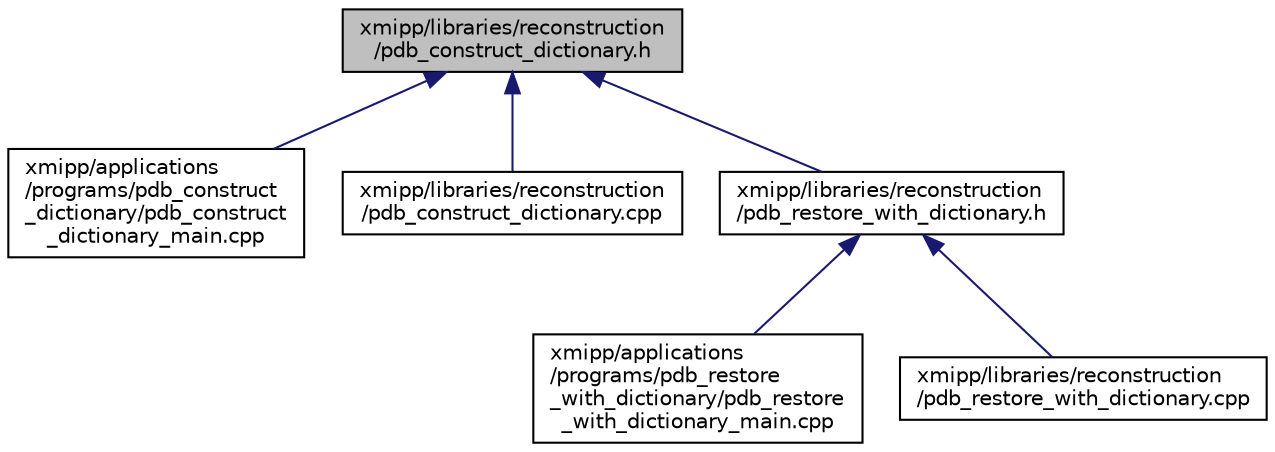 digraph "xmipp/libraries/reconstruction/pdb_construct_dictionary.h"
{
  edge [fontname="Helvetica",fontsize="10",labelfontname="Helvetica",labelfontsize="10"];
  node [fontname="Helvetica",fontsize="10",shape=record];
  Node79 [label="xmipp/libraries/reconstruction\l/pdb_construct_dictionary.h",height=0.2,width=0.4,color="black", fillcolor="grey75", style="filled", fontcolor="black"];
  Node79 -> Node80 [dir="back",color="midnightblue",fontsize="10",style="solid",fontname="Helvetica"];
  Node80 [label="xmipp/applications\l/programs/pdb_construct\l_dictionary/pdb_construct\l_dictionary_main.cpp",height=0.2,width=0.4,color="black", fillcolor="white", style="filled",URL="$pdb__construct__dictionary__main_8cpp.html"];
  Node79 -> Node81 [dir="back",color="midnightblue",fontsize="10",style="solid",fontname="Helvetica"];
  Node81 [label="xmipp/libraries/reconstruction\l/pdb_construct_dictionary.cpp",height=0.2,width=0.4,color="black", fillcolor="white", style="filled",URL="$pdb__construct__dictionary_8cpp.html"];
  Node79 -> Node82 [dir="back",color="midnightblue",fontsize="10",style="solid",fontname="Helvetica"];
  Node82 [label="xmipp/libraries/reconstruction\l/pdb_restore_with_dictionary.h",height=0.2,width=0.4,color="black", fillcolor="white", style="filled",URL="$pdb__restore__with__dictionary_8h.html"];
  Node82 -> Node83 [dir="back",color="midnightblue",fontsize="10",style="solid",fontname="Helvetica"];
  Node83 [label="xmipp/applications\l/programs/pdb_restore\l_with_dictionary/pdb_restore\l_with_dictionary_main.cpp",height=0.2,width=0.4,color="black", fillcolor="white", style="filled",URL="$pdb__restore__with__dictionary__main_8cpp.html"];
  Node82 -> Node84 [dir="back",color="midnightblue",fontsize="10",style="solid",fontname="Helvetica"];
  Node84 [label="xmipp/libraries/reconstruction\l/pdb_restore_with_dictionary.cpp",height=0.2,width=0.4,color="black", fillcolor="white", style="filled",URL="$pdb__restore__with__dictionary_8cpp.html"];
}
